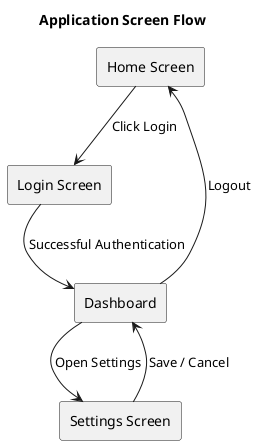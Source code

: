 @startuml
' Optional: set a title for the diagram
title Application Screen Flow

' Define participants as screens using rectangles (or other shapes)
rectangle "Home Screen" as Home
rectangle "Login Screen" as Login
rectangle "Dashboard" as Dashboard
rectangle "Settings Screen" as Settings

' Draw arrows to represent navigation flows between the screens
Home --> Login : "Click Login"
Login --> Dashboard : "Successful Authentication"
Dashboard --> Settings : "Open Settings"
Settings --> Dashboard : "Save / Cancel"
Dashboard --> Home : "Logout"

@enduml
